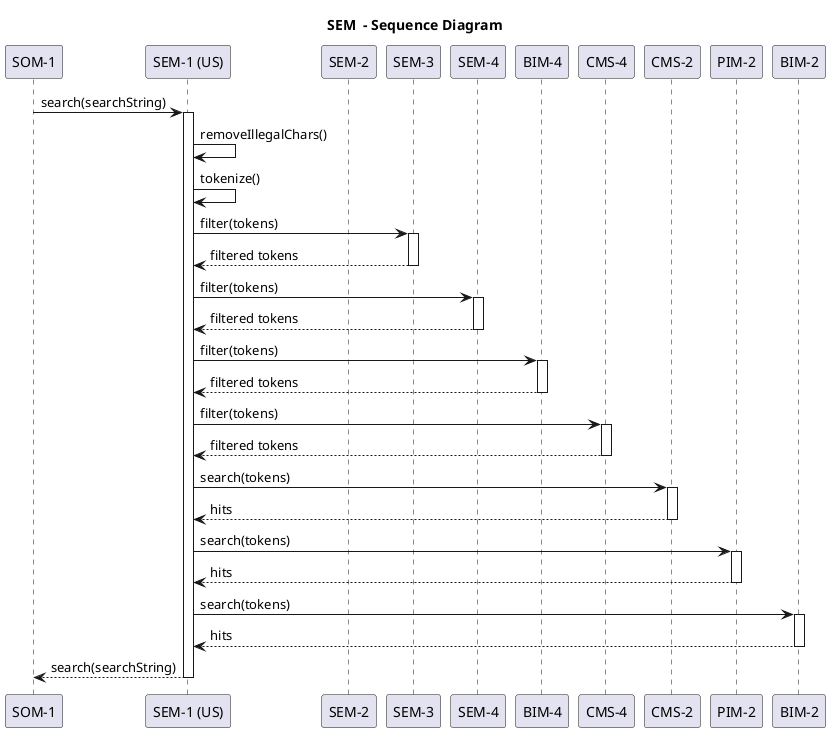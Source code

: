 @startuml
title "SEM  - Sequence Diagram"


participant "SOM-1"
participant "SEM-1 (US)"
participant "SEM-2"
participant "SEM-3"
participant "SEM-4"
participant "BIM-4"
participant "CMS-4"

"SOM-1" -> "SEM-1 (US)" : search(searchString)

activate "SEM-1 (US)"
"SEM-1 (US)" -> "SEM-1 (US)" : removeIllegalChars()
"SEM-1 (US)" -> "SEM-1 (US)" : tokenize()


"SEM-1 (US)" -> "SEM-3": filter(tokens)
activate "SEM-3"
"SEM-1 (US)" <-- "SEM-3" : filtered tokens
deactivate "SEM-3"

"SEM-1 (US)" -> "SEM-4":filter(tokens)
activate "SEM-4"
"SEM-1 (US)" <-- "SEM-4" : filtered tokens
deactivate "SEM-4"

"SEM-1 (US)" -> "BIM-4":filter(tokens)
activate "BIM-4"
"SEM-1 (US)" <-- "BIM-4" : filtered tokens
deactivate "BIM-4"

"SEM-1 (US)" -> "CMS-4":filter(tokens)
activate "CMS-4"
"SEM-1 (US)" <-- "CMS-4" : filtered tokens
deactivate "CMS-4"

participant "CMS-2"
participant "PIM-2"
participant "BIM-2"

"SEM-1 (US)" -> "CMS-2": search(tokens)
activate "CMS-2"
"SEM-1 (US)" <-- "CMS-2" : hits
deactivate "CMS-2"

"SEM-1 (US)" -> "PIM-2": search(tokens)
activate "PIM-2"
"SEM-1 (US)" <-- "PIM-2" : hits
deactivate "PIM-2"

"SEM-1 (US)" -> "BIM-2": search(tokens)
activate "BIM-2"
"SEM-1 (US)" <-- "BIM-2" : hits
deactivate "BIM-2"

"SOM-1" <-- "SEM-1 (US)" : search(searchString)
deactivate "SEM-1 (US)"

@enduml